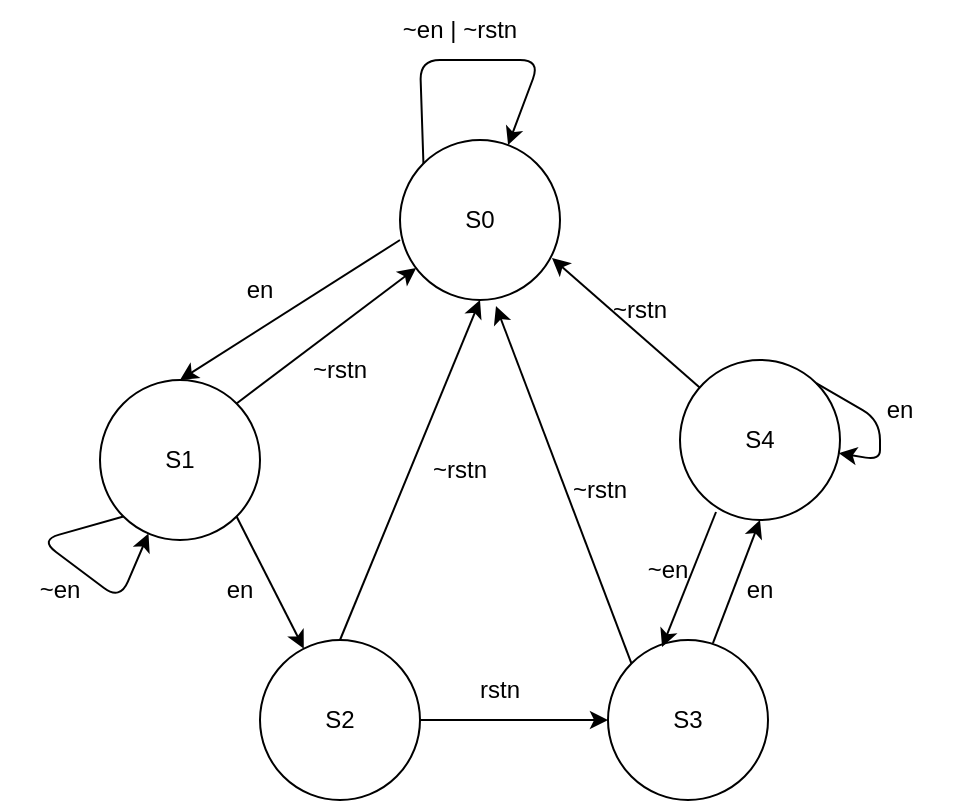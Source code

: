 <mxfile>
    <diagram id="7eMyeGEqR6H9KTi1lkJ1" name="Page-1">
        <mxGraphModel dx="894" dy="595" grid="1" gridSize="10" guides="1" tooltips="1" connect="1" arrows="1" fold="1" page="1" pageScale="1" pageWidth="827" pageHeight="1169" background="none" math="0" shadow="0">
            <root>
                <mxCell id="0"/>
                <mxCell id="1" parent="0"/>
                <mxCell id="2" value="S0&lt;br&gt;" style="ellipse;whiteSpace=wrap;html=1;aspect=fixed;" parent="1" vertex="1">
                    <mxGeometry x="310" y="110" width="80" height="80" as="geometry"/>
                </mxCell>
                <mxCell id="3" value="S1" style="ellipse;whiteSpace=wrap;html=1;aspect=fixed;" parent="1" vertex="1">
                    <mxGeometry x="160" y="230" width="80" height="80" as="geometry"/>
                </mxCell>
                <mxCell id="4" value="S2" style="ellipse;whiteSpace=wrap;html=1;aspect=fixed;" parent="1" vertex="1">
                    <mxGeometry x="240" y="360" width="80" height="80" as="geometry"/>
                </mxCell>
                <mxCell id="5" value="S3" style="ellipse;whiteSpace=wrap;html=1;aspect=fixed;" parent="1" vertex="1">
                    <mxGeometry x="414" y="360" width="80" height="80" as="geometry"/>
                </mxCell>
                <mxCell id="6" value="" style="endArrow=classic;html=1;exitX=0;exitY=0.625;exitDx=0;exitDy=0;exitPerimeter=0;entryX=0.5;entryY=0;entryDx=0;entryDy=0;" parent="1" source="2" target="3" edge="1">
                    <mxGeometry width="50" height="50" relative="1" as="geometry">
                        <mxPoint x="300" y="330" as="sourcePoint"/>
                        <mxPoint x="350" y="280" as="targetPoint"/>
                    </mxGeometry>
                </mxCell>
                <mxCell id="7" value="en" style="text;html=1;strokeColor=none;fillColor=none;align=center;verticalAlign=middle;whiteSpace=wrap;" parent="1" vertex="1">
                    <mxGeometry x="210" y="170" width="60" height="30" as="geometry"/>
                </mxCell>
                <mxCell id="8" value="" style="endArrow=classic;html=1;exitX=0;exitY=0;exitDx=0;exitDy=0;" parent="1" source="2" target="2" edge="1">
                    <mxGeometry width="50" height="50" relative="1" as="geometry">
                        <mxPoint x="300" y="330" as="sourcePoint"/>
                        <mxPoint x="350" y="280" as="targetPoint"/>
                        <Array as="points">
                            <mxPoint x="320" y="70"/>
                        </Array>
                    </mxGeometry>
                </mxCell>
                <mxCell id="9" value="~en | ~rstn" style="text;html=1;strokeColor=none;fillColor=none;align=center;verticalAlign=middle;whiteSpace=wrap;" parent="1" vertex="1">
                    <mxGeometry x="310" y="40" width="60" height="30" as="geometry"/>
                </mxCell>
                <mxCell id="10" value="" style="endArrow=classic;html=1;exitX=1;exitY=1;exitDx=0;exitDy=0;fillColor=none;strokeColor=default;" parent="1" source="3" target="4" edge="1">
                    <mxGeometry width="50" height="50" relative="1" as="geometry">
                        <mxPoint x="300" y="330" as="sourcePoint"/>
                        <mxPoint x="350" y="280" as="targetPoint"/>
                    </mxGeometry>
                </mxCell>
                <mxCell id="11" value="en" style="text;html=1;strokeColor=none;fillColor=none;align=center;verticalAlign=middle;whiteSpace=wrap;rounded=0;" vertex="1" parent="1">
                    <mxGeometry x="200" y="320" width="60" height="30" as="geometry"/>
                </mxCell>
                <mxCell id="12" value="" style="endArrow=classic;html=1;strokeColor=default;exitX=1;exitY=0.5;exitDx=0;exitDy=0;entryX=0;entryY=0.5;entryDx=0;entryDy=0;" edge="1" parent="1" source="4" target="5">
                    <mxGeometry width="50" height="50" relative="1" as="geometry">
                        <mxPoint x="390" y="330" as="sourcePoint"/>
                        <mxPoint x="440" y="280" as="targetPoint"/>
                    </mxGeometry>
                </mxCell>
                <mxCell id="14" value="" style="endArrow=classic;html=1;strokeColor=default;exitX=1;exitY=0;exitDx=0;exitDy=0;" edge="1" parent="1" source="3" target="2">
                    <mxGeometry width="50" height="50" relative="1" as="geometry">
                        <mxPoint x="390" y="300" as="sourcePoint"/>
                        <mxPoint x="440" y="250" as="targetPoint"/>
                    </mxGeometry>
                </mxCell>
                <mxCell id="15" value="~rstn" style="text;html=1;strokeColor=none;fillColor=none;align=center;verticalAlign=middle;whiteSpace=wrap;rounded=0;" vertex="1" parent="1">
                    <mxGeometry x="250" y="210" width="60" height="30" as="geometry"/>
                </mxCell>
                <mxCell id="16" value="" style="endArrow=classic;html=1;strokeColor=default;exitX=0.5;exitY=0;exitDx=0;exitDy=0;entryX=0.5;entryY=1;entryDx=0;entryDy=0;" edge="1" parent="1" source="4" target="2">
                    <mxGeometry width="50" height="50" relative="1" as="geometry">
                        <mxPoint x="390" y="290" as="sourcePoint"/>
                        <mxPoint x="440" y="240" as="targetPoint"/>
                    </mxGeometry>
                </mxCell>
                <mxCell id="17" value="" style="endArrow=classic;html=1;strokeColor=default;exitX=0;exitY=1;exitDx=0;exitDy=0;" edge="1" parent="1" source="3" target="3">
                    <mxGeometry width="50" height="50" relative="1" as="geometry">
                        <mxPoint x="390" y="290" as="sourcePoint"/>
                        <mxPoint x="440" y="240" as="targetPoint"/>
                        <Array as="points">
                            <mxPoint x="130" y="310"/>
                            <mxPoint x="170" y="340"/>
                        </Array>
                    </mxGeometry>
                </mxCell>
                <mxCell id="18" value="~en" style="text;html=1;strokeColor=none;fillColor=none;align=center;verticalAlign=middle;whiteSpace=wrap;rounded=0;" vertex="1" parent="1">
                    <mxGeometry x="110" y="320" width="60" height="30" as="geometry"/>
                </mxCell>
                <mxCell id="21" value="~rstn" style="text;html=1;strokeColor=none;fillColor=none;align=center;verticalAlign=middle;whiteSpace=wrap;rounded=0;" vertex="1" parent="1">
                    <mxGeometry x="310" y="260" width="60" height="30" as="geometry"/>
                </mxCell>
                <mxCell id="22" value="rstn" style="text;html=1;strokeColor=none;fillColor=none;align=center;verticalAlign=middle;whiteSpace=wrap;rounded=0;" vertex="1" parent="1">
                    <mxGeometry x="330" y="370" width="60" height="30" as="geometry"/>
                </mxCell>
                <mxCell id="23" value="S4" style="ellipse;whiteSpace=wrap;html=1;aspect=fixed;" vertex="1" parent="1">
                    <mxGeometry x="450" y="220" width="80" height="80" as="geometry"/>
                </mxCell>
                <mxCell id="25" value="" style="endArrow=classic;html=1;strokeColor=default;exitX=0.656;exitY=0.019;exitDx=0;exitDy=0;exitPerimeter=0;entryX=0.5;entryY=1;entryDx=0;entryDy=0;" edge="1" parent="1" source="5" target="23">
                    <mxGeometry width="50" height="50" relative="1" as="geometry">
                        <mxPoint x="390" y="300" as="sourcePoint"/>
                        <mxPoint x="440" y="250" as="targetPoint"/>
                    </mxGeometry>
                </mxCell>
                <mxCell id="27" value="" style="endArrow=classic;html=1;strokeColor=default;entryX=0.95;entryY=0.738;entryDx=0;entryDy=0;entryPerimeter=0;" edge="1" parent="1" source="23" target="2">
                    <mxGeometry width="50" height="50" relative="1" as="geometry">
                        <mxPoint x="410" y="200" as="sourcePoint"/>
                        <mxPoint x="440" y="250" as="targetPoint"/>
                    </mxGeometry>
                </mxCell>
                <mxCell id="28" value="" style="endArrow=classic;html=1;strokeColor=default;exitX=0;exitY=0;exitDx=0;exitDy=0;entryX=0.6;entryY=1.038;entryDx=0;entryDy=0;entryPerimeter=0;" edge="1" parent="1" source="5" target="2">
                    <mxGeometry width="50" height="50" relative="1" as="geometry">
                        <mxPoint x="390" y="300" as="sourcePoint"/>
                        <mxPoint x="440" y="250" as="targetPoint"/>
                    </mxGeometry>
                </mxCell>
                <mxCell id="30" value="~rstn" style="text;html=1;strokeColor=none;fillColor=none;align=center;verticalAlign=middle;whiteSpace=wrap;rounded=0;" vertex="1" parent="1">
                    <mxGeometry x="380" y="270" width="60" height="30" as="geometry"/>
                </mxCell>
                <mxCell id="31" value="~rstn" style="text;html=1;strokeColor=none;fillColor=none;align=center;verticalAlign=middle;whiteSpace=wrap;rounded=0;" vertex="1" parent="1">
                    <mxGeometry x="400" y="180" width="60" height="30" as="geometry"/>
                </mxCell>
                <mxCell id="32" value="en" style="text;html=1;strokeColor=none;fillColor=none;align=center;verticalAlign=middle;whiteSpace=wrap;" vertex="1" parent="1">
                    <mxGeometry x="460" y="320" width="60" height="30" as="geometry"/>
                </mxCell>
                <mxCell id="33" value="" style="endArrow=classic;html=1;strokeColor=default;exitX=1;exitY=0;exitDx=0;exitDy=0;" edge="1" parent="1" source="23" target="23">
                    <mxGeometry width="50" height="50" relative="1" as="geometry">
                        <mxPoint x="390" y="300" as="sourcePoint"/>
                        <mxPoint x="440" y="250" as="targetPoint"/>
                    </mxGeometry>
                </mxCell>
                <mxCell id="34" value="en" style="text;html=1;strokeColor=none;fillColor=none;align=center;verticalAlign=middle;whiteSpace=wrap;" vertex="1" parent="1">
                    <mxGeometry x="530" y="230" width="60" height="30" as="geometry"/>
                </mxCell>
                <mxCell id="35" value="" style="endArrow=classic;html=1;strokeColor=default;exitX=0.225;exitY=0.95;exitDx=0;exitDy=0;exitPerimeter=0;entryX=0.338;entryY=0.044;entryDx=0;entryDy=0;entryPerimeter=0;" edge="1" parent="1" source="23" target="5">
                    <mxGeometry width="50" height="50" relative="1" as="geometry">
                        <mxPoint x="390" y="300" as="sourcePoint"/>
                        <mxPoint x="440" y="250" as="targetPoint"/>
                    </mxGeometry>
                </mxCell>
                <mxCell id="36" value="~en" style="text;html=1;strokeColor=none;fillColor=none;align=center;verticalAlign=middle;whiteSpace=wrap;rounded=0;" vertex="1" parent="1">
                    <mxGeometry x="414" y="310" width="60" height="30" as="geometry"/>
                </mxCell>
            </root>
        </mxGraphModel>
    </diagram>
</mxfile>